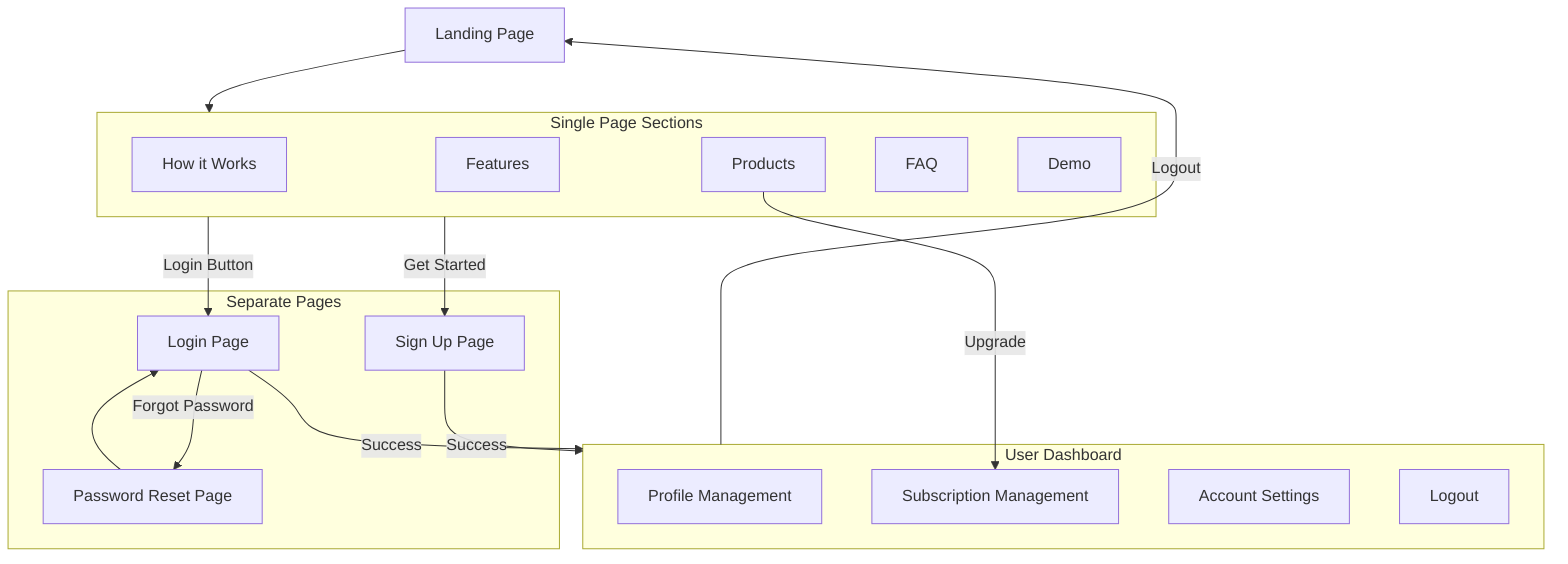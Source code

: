 flowchart TD
    Landing[Landing Page] --> MainContent
    
    subgraph MainContent [Single Page Sections]
        direction TB
        HowWorks[How it Works]
        Features[Features]
        Products[Products]
        FAQ[FAQ]
        Demo[Demo]
    end

    subgraph Authentication [Separate Pages]
        SignUp[Sign Up Page]
        Login[Login Page]
        Reset[Password Reset Page]
    end

    MainContent --> |Get Started| SignUp
    MainContent --> |Login Button| Login
    SignUp --> |Success| Dashboard
    Login --> |Success| Dashboard
    Login --> |Forgot Password| Reset
    Reset --> Login

    subgraph Dashboard [User Dashboard]
        Profile[Profile Management]
        SubMgmt[Subscription Management]
        AccSettings[Account Settings]
        Logout[Logout]
    end

    Dashboard --> |Logout| Landing
    Products --> |Upgrade| SubMgmt